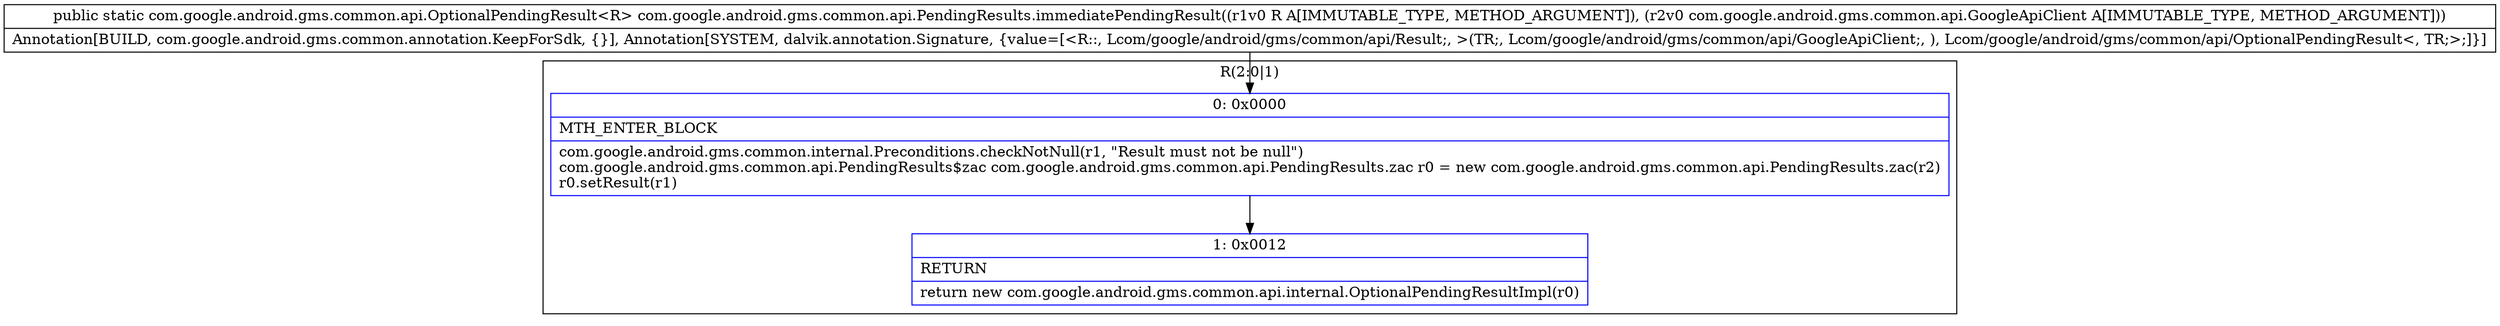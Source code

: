 digraph "CFG forcom.google.android.gms.common.api.PendingResults.immediatePendingResult(Lcom\/google\/android\/gms\/common\/api\/Result;Lcom\/google\/android\/gms\/common\/api\/GoogleApiClient;)Lcom\/google\/android\/gms\/common\/api\/OptionalPendingResult;" {
subgraph cluster_Region_1493703061 {
label = "R(2:0|1)";
node [shape=record,color=blue];
Node_0 [shape=record,label="{0\:\ 0x0000|MTH_ENTER_BLOCK\l|com.google.android.gms.common.internal.Preconditions.checkNotNull(r1, \"Result must not be null\")\lcom.google.android.gms.common.api.PendingResults$zac com.google.android.gms.common.api.PendingResults.zac r0 = new com.google.android.gms.common.api.PendingResults.zac(r2)\lr0.setResult(r1)\l}"];
Node_1 [shape=record,label="{1\:\ 0x0012|RETURN\l|return new com.google.android.gms.common.api.internal.OptionalPendingResultImpl(r0)\l}"];
}
MethodNode[shape=record,label="{public static com.google.android.gms.common.api.OptionalPendingResult\<R\> com.google.android.gms.common.api.PendingResults.immediatePendingResult((r1v0 R A[IMMUTABLE_TYPE, METHOD_ARGUMENT]), (r2v0 com.google.android.gms.common.api.GoogleApiClient A[IMMUTABLE_TYPE, METHOD_ARGUMENT]))  | Annotation[BUILD, com.google.android.gms.common.annotation.KeepForSdk, \{\}], Annotation[SYSTEM, dalvik.annotation.Signature, \{value=[\<R::, Lcom\/google\/android\/gms\/common\/api\/Result;, \>(TR;, Lcom\/google\/android\/gms\/common\/api\/GoogleApiClient;, ), Lcom\/google\/android\/gms\/common\/api\/OptionalPendingResult\<, TR;\>;]\}]\l}"];
MethodNode -> Node_0;
Node_0 -> Node_1;
}

